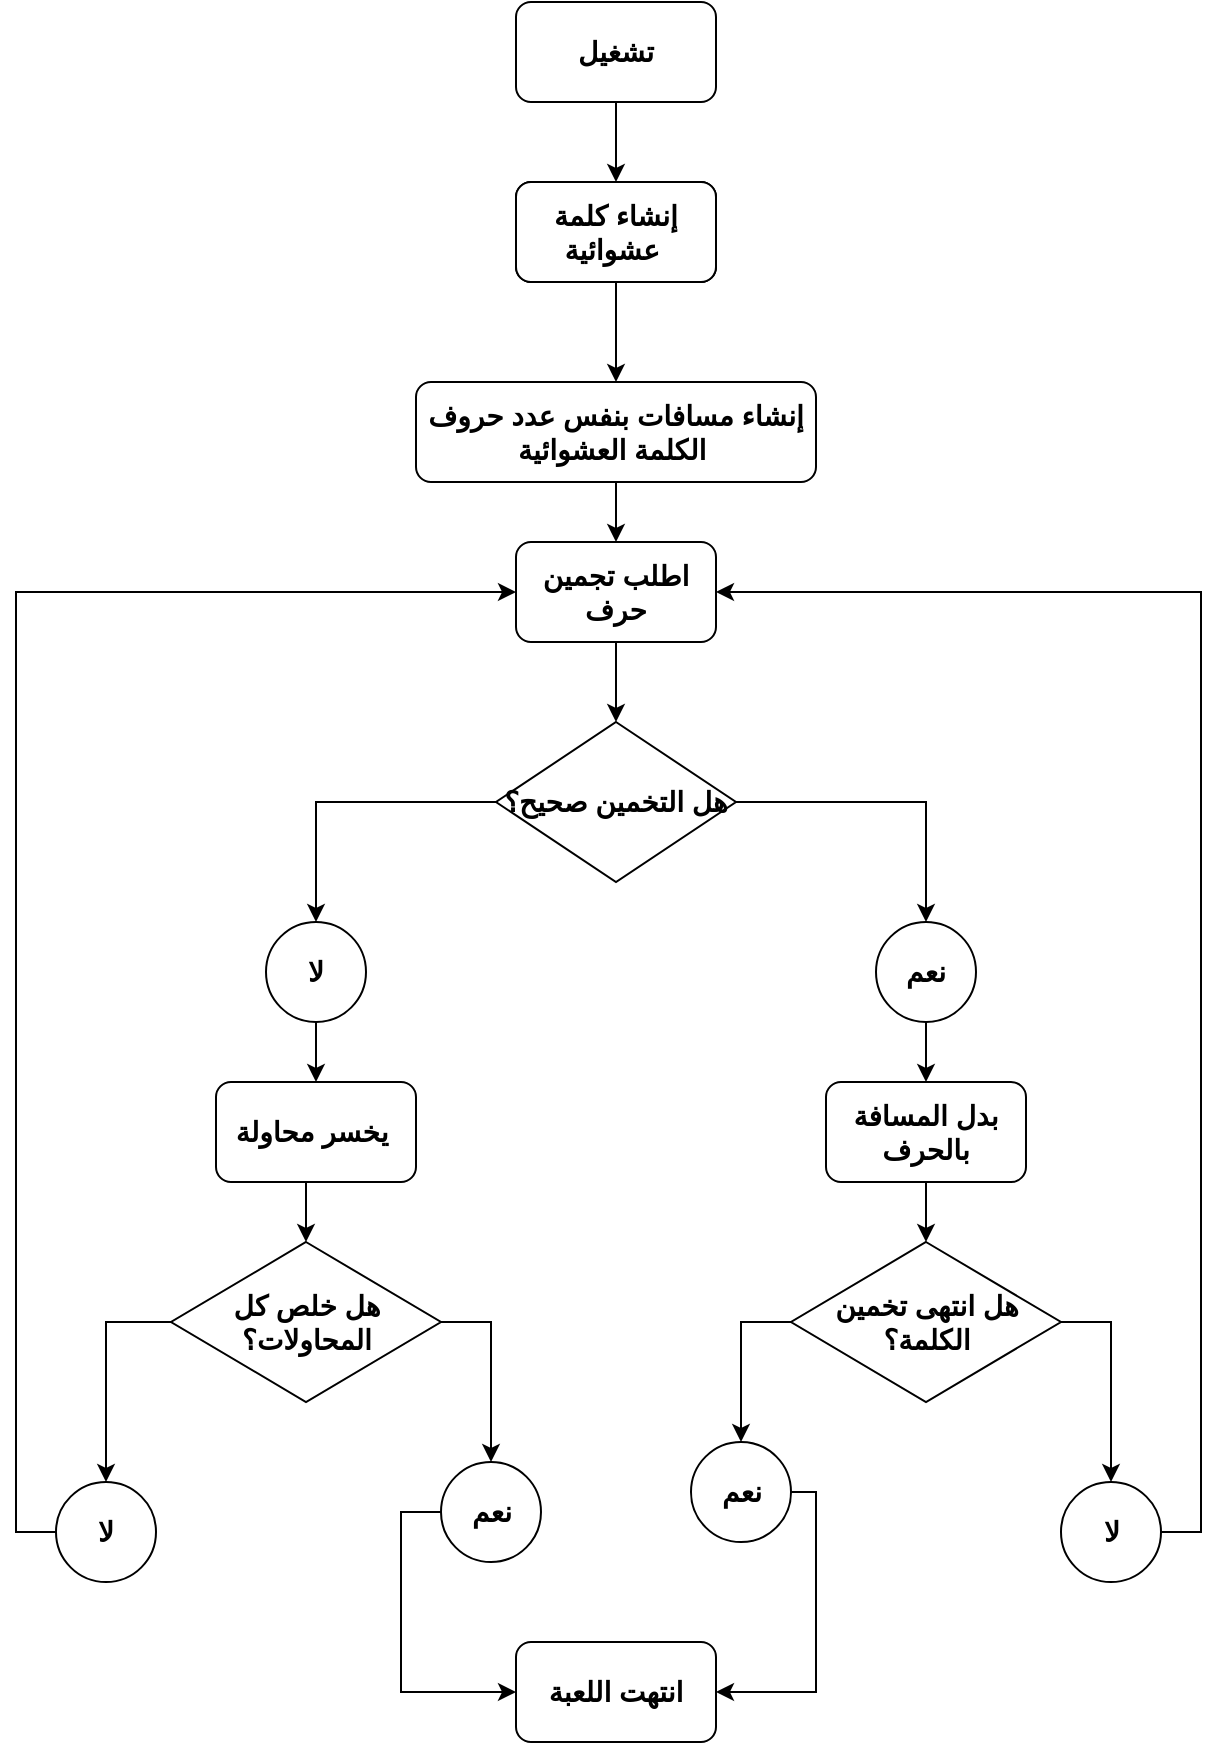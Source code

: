 <mxfile version="26.0.8">
  <diagram name="Page-1" id="m2SmGxFXpNWVaRNIO1Av">
    <mxGraphModel dx="1371" dy="603" grid="1" gridSize="10" guides="1" tooltips="1" connect="1" arrows="1" fold="1" page="1" pageScale="1" pageWidth="850" pageHeight="1100" math="0" shadow="0">
      <root>
        <mxCell id="0" />
        <mxCell id="1" parent="0" />
        <mxCell id="asDQN7h84OJRG8ssvjX6-33" style="edgeStyle=orthogonalEdgeStyle;rounded=0;orthogonalLoop=1;jettySize=auto;html=1;exitX=0.5;exitY=1;exitDx=0;exitDy=0;" edge="1" parent="1" source="asDQN7h84OJRG8ssvjX6-1" target="asDQN7h84OJRG8ssvjX6-3">
          <mxGeometry relative="1" as="geometry" />
        </mxCell>
        <mxCell id="asDQN7h84OJRG8ssvjX6-1" value="&lt;font style=&quot;font-size: 14px;&quot;&gt;&lt;b&gt;تشغيل&lt;/b&gt;&lt;/font&gt;" style="rounded=1;whiteSpace=wrap;html=1;" vertex="1" parent="1">
          <mxGeometry x="210" y="100" width="100" height="50" as="geometry" />
        </mxCell>
        <mxCell id="asDQN7h84OJRG8ssvjX6-2" value="&lt;font style=&quot;font-size: 14px;&quot;&gt;&lt;b&gt;إنشاء كلمة عشوائية&amp;nbsp;&lt;/b&gt;&lt;/font&gt;" style="rounded=1;whiteSpace=wrap;html=1;" vertex="1" parent="1">
          <mxGeometry x="210" y="190" width="100" height="50" as="geometry" />
        </mxCell>
        <mxCell id="asDQN7h84OJRG8ssvjX6-34" style="edgeStyle=orthogonalEdgeStyle;rounded=0;orthogonalLoop=1;jettySize=auto;html=1;exitX=0.5;exitY=1;exitDx=0;exitDy=0;" edge="1" parent="1" source="asDQN7h84OJRG8ssvjX6-3" target="asDQN7h84OJRG8ssvjX6-4">
          <mxGeometry relative="1" as="geometry" />
        </mxCell>
        <mxCell id="asDQN7h84OJRG8ssvjX6-3" value="&lt;font style=&quot;font-size: 14px;&quot;&gt;&lt;b&gt;إنشاء كلمة عشوائية&amp;nbsp;&lt;/b&gt;&lt;/font&gt;" style="rounded=1;whiteSpace=wrap;html=1;" vertex="1" parent="1">
          <mxGeometry x="210" y="190" width="100" height="50" as="geometry" />
        </mxCell>
        <mxCell id="asDQN7h84OJRG8ssvjX6-35" style="edgeStyle=orthogonalEdgeStyle;rounded=0;orthogonalLoop=1;jettySize=auto;html=1;exitX=0.5;exitY=1;exitDx=0;exitDy=0;entryX=0.5;entryY=0;entryDx=0;entryDy=0;" edge="1" parent="1" source="asDQN7h84OJRG8ssvjX6-4" target="asDQN7h84OJRG8ssvjX6-5">
          <mxGeometry relative="1" as="geometry" />
        </mxCell>
        <mxCell id="asDQN7h84OJRG8ssvjX6-4" value="&lt;span style=&quot;font-size: 14px;&quot;&gt;&lt;b&gt;إنشاء مسافات بنفس عدد حروف الكلمة العشوائية&amp;nbsp;&lt;/b&gt;&lt;/span&gt;" style="rounded=1;whiteSpace=wrap;html=1;" vertex="1" parent="1">
          <mxGeometry x="160" y="290" width="200" height="50" as="geometry" />
        </mxCell>
        <mxCell id="asDQN7h84OJRG8ssvjX6-36" style="edgeStyle=orthogonalEdgeStyle;rounded=0;orthogonalLoop=1;jettySize=auto;html=1;exitX=0.5;exitY=1;exitDx=0;exitDy=0;entryX=0.5;entryY=0;entryDx=0;entryDy=0;" edge="1" parent="1" source="asDQN7h84OJRG8ssvjX6-5" target="asDQN7h84OJRG8ssvjX6-6">
          <mxGeometry relative="1" as="geometry" />
        </mxCell>
        <mxCell id="asDQN7h84OJRG8ssvjX6-5" value="&lt;font style=&quot;font-size: 14px;&quot;&gt;&lt;b&gt;اطلب تجمين حرف&lt;/b&gt;&lt;/font&gt;" style="rounded=1;whiteSpace=wrap;html=1;" vertex="1" parent="1">
          <mxGeometry x="210" y="370" width="100" height="50" as="geometry" />
        </mxCell>
        <mxCell id="asDQN7h84OJRG8ssvjX6-31" style="edgeStyle=orthogonalEdgeStyle;rounded=0;orthogonalLoop=1;jettySize=auto;html=1;exitX=0;exitY=0.5;exitDx=0;exitDy=0;" edge="1" parent="1" source="asDQN7h84OJRG8ssvjX6-6" target="asDQN7h84OJRG8ssvjX6-7">
          <mxGeometry relative="1" as="geometry" />
        </mxCell>
        <mxCell id="asDQN7h84OJRG8ssvjX6-32" style="edgeStyle=orthogonalEdgeStyle;rounded=0;orthogonalLoop=1;jettySize=auto;html=1;exitX=1;exitY=0.5;exitDx=0;exitDy=0;entryX=0.5;entryY=0;entryDx=0;entryDy=0;" edge="1" parent="1" source="asDQN7h84OJRG8ssvjX6-6" target="asDQN7h84OJRG8ssvjX6-8">
          <mxGeometry relative="1" as="geometry" />
        </mxCell>
        <mxCell id="asDQN7h84OJRG8ssvjX6-6" value="&lt;b&gt;&lt;font style=&quot;font-size: 14px;&quot;&gt;هل التخمين صحيح؟&lt;/font&gt;&lt;/b&gt;" style="rhombus;whiteSpace=wrap;html=1;" vertex="1" parent="1">
          <mxGeometry x="200" y="460" width="120" height="80" as="geometry" />
        </mxCell>
        <mxCell id="asDQN7h84OJRG8ssvjX6-23" style="edgeStyle=orthogonalEdgeStyle;rounded=0;orthogonalLoop=1;jettySize=auto;html=1;exitX=0.5;exitY=1;exitDx=0;exitDy=0;entryX=0.5;entryY=0;entryDx=0;entryDy=0;" edge="1" parent="1" source="asDQN7h84OJRG8ssvjX6-7" target="asDQN7h84OJRG8ssvjX6-9">
          <mxGeometry relative="1" as="geometry" />
        </mxCell>
        <mxCell id="asDQN7h84OJRG8ssvjX6-7" value="&lt;b&gt;&lt;font style=&quot;font-size: 14px;&quot;&gt;لا&lt;/font&gt;&lt;/b&gt;" style="ellipse;whiteSpace=wrap;html=1;aspect=fixed;" vertex="1" parent="1">
          <mxGeometry x="85" y="560" width="50" height="50" as="geometry" />
        </mxCell>
        <mxCell id="asDQN7h84OJRG8ssvjX6-26" style="edgeStyle=orthogonalEdgeStyle;rounded=0;orthogonalLoop=1;jettySize=auto;html=1;exitX=0.5;exitY=1;exitDx=0;exitDy=0;entryX=0.5;entryY=0;entryDx=0;entryDy=0;" edge="1" parent="1" source="asDQN7h84OJRG8ssvjX6-8" target="asDQN7h84OJRG8ssvjX6-10">
          <mxGeometry relative="1" as="geometry" />
        </mxCell>
        <mxCell id="asDQN7h84OJRG8ssvjX6-8" value="&lt;b&gt;&lt;font style=&quot;font-size: 14px;&quot;&gt;نعم&lt;/font&gt;&lt;/b&gt;" style="ellipse;whiteSpace=wrap;html=1;aspect=fixed;" vertex="1" parent="1">
          <mxGeometry x="390" y="560" width="50" height="50" as="geometry" />
        </mxCell>
        <mxCell id="asDQN7h84OJRG8ssvjX6-25" style="edgeStyle=orthogonalEdgeStyle;rounded=0;orthogonalLoop=1;jettySize=auto;html=1;exitX=0.5;exitY=1;exitDx=0;exitDy=0;entryX=0.5;entryY=0;entryDx=0;entryDy=0;" edge="1" parent="1" source="asDQN7h84OJRG8ssvjX6-9" target="asDQN7h84OJRG8ssvjX6-12">
          <mxGeometry relative="1" as="geometry" />
        </mxCell>
        <mxCell id="asDQN7h84OJRG8ssvjX6-9" value="&lt;font style=&quot;font-size: 14px;&quot;&gt;&lt;b&gt;يخسر محاولة&amp;nbsp;&lt;/b&gt;&lt;/font&gt;" style="rounded=1;whiteSpace=wrap;html=1;" vertex="1" parent="1">
          <mxGeometry x="60" y="640" width="100" height="50" as="geometry" />
        </mxCell>
        <mxCell id="asDQN7h84OJRG8ssvjX6-27" style="edgeStyle=orthogonalEdgeStyle;rounded=0;orthogonalLoop=1;jettySize=auto;html=1;exitX=0.5;exitY=1;exitDx=0;exitDy=0;entryX=0.5;entryY=0;entryDx=0;entryDy=0;" edge="1" parent="1" source="asDQN7h84OJRG8ssvjX6-10" target="asDQN7h84OJRG8ssvjX6-11">
          <mxGeometry relative="1" as="geometry" />
        </mxCell>
        <mxCell id="asDQN7h84OJRG8ssvjX6-10" value="&lt;font style=&quot;font-size: 14px;&quot;&gt;&lt;b&gt;بدل المسافة بالحرف&lt;/b&gt;&lt;/font&gt;" style="rounded=1;whiteSpace=wrap;html=1;" vertex="1" parent="1">
          <mxGeometry x="365" y="640" width="100" height="50" as="geometry" />
        </mxCell>
        <mxCell id="asDQN7h84OJRG8ssvjX6-21" style="edgeStyle=orthogonalEdgeStyle;rounded=0;orthogonalLoop=1;jettySize=auto;html=1;exitX=0;exitY=0.5;exitDx=0;exitDy=0;entryX=0.5;entryY=0;entryDx=0;entryDy=0;" edge="1" parent="1" source="asDQN7h84OJRG8ssvjX6-11" target="asDQN7h84OJRG8ssvjX6-16">
          <mxGeometry relative="1" as="geometry" />
        </mxCell>
        <mxCell id="asDQN7h84OJRG8ssvjX6-29" style="edgeStyle=orthogonalEdgeStyle;rounded=0;orthogonalLoop=1;jettySize=auto;html=1;exitX=1;exitY=0.5;exitDx=0;exitDy=0;entryX=0.5;entryY=0;entryDx=0;entryDy=0;" edge="1" parent="1" source="asDQN7h84OJRG8ssvjX6-11" target="asDQN7h84OJRG8ssvjX6-14">
          <mxGeometry relative="1" as="geometry">
            <mxPoint x="500" y="790" as="targetPoint" />
          </mxGeometry>
        </mxCell>
        <mxCell id="asDQN7h84OJRG8ssvjX6-11" value="&lt;b&gt;&lt;font style=&quot;font-size: 14px;&quot;&gt;هل انتهى تخمين الكلمة؟&lt;/font&gt;&lt;/b&gt;" style="rhombus;whiteSpace=wrap;html=1;" vertex="1" parent="1">
          <mxGeometry x="347.5" y="720" width="135" height="80" as="geometry" />
        </mxCell>
        <mxCell id="asDQN7h84OJRG8ssvjX6-20" style="edgeStyle=orthogonalEdgeStyle;rounded=0;orthogonalLoop=1;jettySize=auto;html=1;exitX=1;exitY=0.5;exitDx=0;exitDy=0;" edge="1" parent="1" source="asDQN7h84OJRG8ssvjX6-12" target="asDQN7h84OJRG8ssvjX6-15">
          <mxGeometry relative="1" as="geometry" />
        </mxCell>
        <mxCell id="asDQN7h84OJRG8ssvjX6-30" style="edgeStyle=orthogonalEdgeStyle;rounded=0;orthogonalLoop=1;jettySize=auto;html=1;exitX=0;exitY=0.5;exitDx=0;exitDy=0;entryX=0.5;entryY=0;entryDx=0;entryDy=0;" edge="1" parent="1" source="asDQN7h84OJRG8ssvjX6-12" target="asDQN7h84OJRG8ssvjX6-13">
          <mxGeometry relative="1" as="geometry" />
        </mxCell>
        <mxCell id="asDQN7h84OJRG8ssvjX6-12" value="&lt;b&gt;&lt;font style=&quot;font-size: 14px;&quot;&gt;هل خلص كل المحاولات؟&lt;/font&gt;&lt;/b&gt;" style="rhombus;whiteSpace=wrap;html=1;" vertex="1" parent="1">
          <mxGeometry x="37.5" y="720" width="135" height="80" as="geometry" />
        </mxCell>
        <mxCell id="asDQN7h84OJRG8ssvjX6-38" style="edgeStyle=orthogonalEdgeStyle;rounded=0;orthogonalLoop=1;jettySize=auto;html=1;exitX=0;exitY=0.5;exitDx=0;exitDy=0;entryX=0;entryY=0.5;entryDx=0;entryDy=0;" edge="1" parent="1" source="asDQN7h84OJRG8ssvjX6-13" target="asDQN7h84OJRG8ssvjX6-5">
          <mxGeometry relative="1" as="geometry" />
        </mxCell>
        <mxCell id="asDQN7h84OJRG8ssvjX6-13" value="&lt;b&gt;&lt;font style=&quot;font-size: 14px;&quot;&gt;لا&lt;/font&gt;&lt;/b&gt;" style="ellipse;whiteSpace=wrap;html=1;aspect=fixed;" vertex="1" parent="1">
          <mxGeometry x="-20" y="840" width="50" height="50" as="geometry" />
        </mxCell>
        <mxCell id="asDQN7h84OJRG8ssvjX6-37" style="edgeStyle=orthogonalEdgeStyle;rounded=0;orthogonalLoop=1;jettySize=auto;html=1;exitX=1;exitY=0.5;exitDx=0;exitDy=0;entryX=1;entryY=0.5;entryDx=0;entryDy=0;" edge="1" parent="1" source="asDQN7h84OJRG8ssvjX6-14" target="asDQN7h84OJRG8ssvjX6-5">
          <mxGeometry relative="1" as="geometry" />
        </mxCell>
        <mxCell id="asDQN7h84OJRG8ssvjX6-14" value="&lt;b&gt;&lt;font style=&quot;font-size: 14px;&quot;&gt;لا&lt;/font&gt;&lt;/b&gt;" style="ellipse;whiteSpace=wrap;html=1;aspect=fixed;" vertex="1" parent="1">
          <mxGeometry x="482.5" y="840" width="50" height="50" as="geometry" />
        </mxCell>
        <mxCell id="asDQN7h84OJRG8ssvjX6-19" style="edgeStyle=orthogonalEdgeStyle;rounded=0;orthogonalLoop=1;jettySize=auto;html=1;exitX=0;exitY=0.5;exitDx=0;exitDy=0;entryX=0;entryY=0.5;entryDx=0;entryDy=0;" edge="1" parent="1" source="asDQN7h84OJRG8ssvjX6-15" target="asDQN7h84OJRG8ssvjX6-17">
          <mxGeometry relative="1" as="geometry" />
        </mxCell>
        <mxCell id="asDQN7h84OJRG8ssvjX6-15" value="&lt;b&gt;&lt;font style=&quot;font-size: 14px;&quot;&gt;نعم&lt;/font&gt;&lt;/b&gt;" style="ellipse;whiteSpace=wrap;html=1;aspect=fixed;" vertex="1" parent="1">
          <mxGeometry x="172.5" y="830" width="50" height="50" as="geometry" />
        </mxCell>
        <mxCell id="asDQN7h84OJRG8ssvjX6-16" value="&lt;b&gt;&lt;font style=&quot;font-size: 14px;&quot;&gt;نعم&lt;/font&gt;&lt;/b&gt;" style="ellipse;whiteSpace=wrap;html=1;aspect=fixed;" vertex="1" parent="1">
          <mxGeometry x="297.5" y="820" width="50" height="50" as="geometry" />
        </mxCell>
        <mxCell id="asDQN7h84OJRG8ssvjX6-17" value="&lt;font style=&quot;font-size: 14px;&quot;&gt;&lt;b&gt;انتهت اللعبة&lt;/b&gt;&lt;/font&gt;" style="rounded=1;whiteSpace=wrap;html=1;" vertex="1" parent="1">
          <mxGeometry x="210" y="920" width="100" height="50" as="geometry" />
        </mxCell>
        <mxCell id="asDQN7h84OJRG8ssvjX6-18" value="" style="endArrow=classic;html=1;rounded=0;exitX=1;exitY=0.5;exitDx=0;exitDy=0;entryX=1;entryY=0.5;entryDx=0;entryDy=0;edgeStyle=elbowEdgeStyle;" edge="1" parent="1" source="asDQN7h84OJRG8ssvjX6-16" target="asDQN7h84OJRG8ssvjX6-17">
          <mxGeometry width="50" height="50" relative="1" as="geometry">
            <mxPoint x="250" y="770" as="sourcePoint" />
            <mxPoint x="300" y="720" as="targetPoint" />
            <Array as="points">
              <mxPoint x="360" y="910" />
            </Array>
          </mxGeometry>
        </mxCell>
      </root>
    </mxGraphModel>
  </diagram>
</mxfile>
